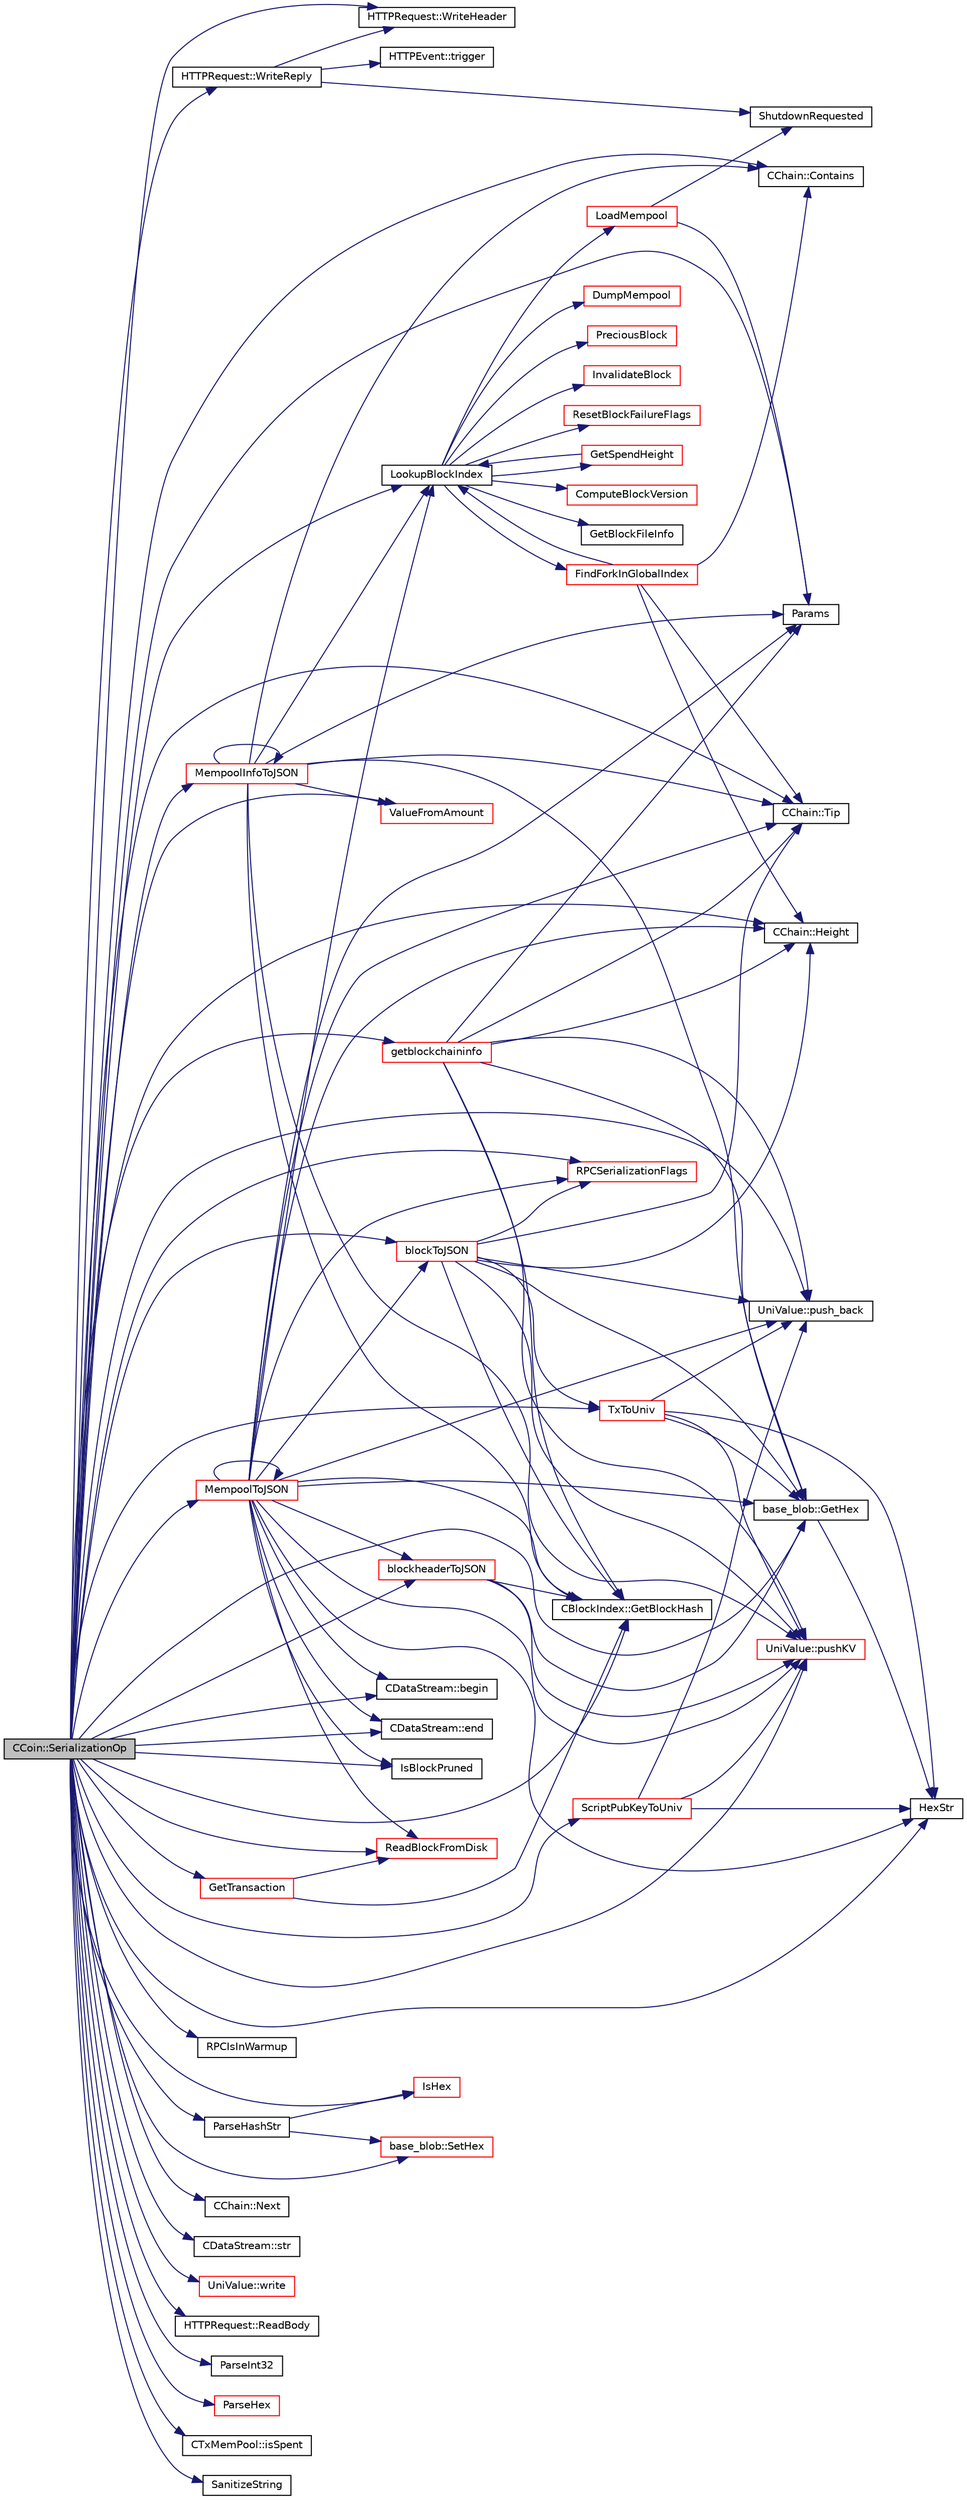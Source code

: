 digraph "CCoin::SerializationOp"
{
  edge [fontname="Helvetica",fontsize="10",labelfontname="Helvetica",labelfontsize="10"];
  node [fontname="Helvetica",fontsize="10",shape=record];
  rankdir="LR";
  Node1 [label="CCoin::SerializationOp",height=0.2,width=0.4,color="black", fillcolor="grey75", style="filled", fontcolor="black"];
  Node1 -> Node2 [color="midnightblue",fontsize="10",style="solid",fontname="Helvetica"];
  Node2 [label="HTTPRequest::WriteHeader",height=0.2,width=0.4,color="black", fillcolor="white", style="filled",URL="$class_h_t_t_p_request.html#a910ea3b361715e036dc74eb75e92fb62",tooltip="Write output header. "];
  Node1 -> Node3 [color="midnightblue",fontsize="10",style="solid",fontname="Helvetica"];
  Node3 [label="HTTPRequest::WriteReply",height=0.2,width=0.4,color="black", fillcolor="white", style="filled",URL="$class_h_t_t_p_request.html#a43767ec5daf58e5a13a740ed56ddca3f",tooltip="Write HTTP reply. "];
  Node3 -> Node4 [color="midnightblue",fontsize="10",style="solid",fontname="Helvetica"];
  Node4 [label="ShutdownRequested",height=0.2,width=0.4,color="black", fillcolor="white", style="filled",URL="$shutdown_8cpp.html#a6f201ca9fe6b594f1985c12b4482ea5a"];
  Node3 -> Node2 [color="midnightblue",fontsize="10",style="solid",fontname="Helvetica"];
  Node3 -> Node5 [color="midnightblue",fontsize="10",style="solid",fontname="Helvetica"];
  Node5 [label="HTTPEvent::trigger",height=0.2,width=0.4,color="black", fillcolor="white", style="filled",URL="$class_h_t_t_p_event.html#ad3e2ab005035c3ac678b29095ac0da87",tooltip="Trigger the event. "];
  Node1 -> Node6 [color="midnightblue",fontsize="10",style="solid",fontname="Helvetica"];
  Node6 [label="RPCIsInWarmup",height=0.2,width=0.4,color="black", fillcolor="white", style="filled",URL="$server_8cpp.html#a48124711af2a35da8187a8922ec8ab3a"];
  Node1 -> Node7 [color="midnightblue",fontsize="10",style="solid",fontname="Helvetica"];
  Node7 [label="ParseHashStr",height=0.2,width=0.4,color="black", fillcolor="white", style="filled",URL="$core__io_8h.html#a8bd7bbb483c3c2b5738c703496a3829c",tooltip="Parse a hex string into 256 bits. "];
  Node7 -> Node8 [color="midnightblue",fontsize="10",style="solid",fontname="Helvetica"];
  Node8 [label="IsHex",height=0.2,width=0.4,color="red", fillcolor="white", style="filled",URL="$strencodings_8cpp.html#a9f23401f4b871ed693f7a96a9ba40c58"];
  Node7 -> Node9 [color="midnightblue",fontsize="10",style="solid",fontname="Helvetica"];
  Node9 [label="base_blob::SetHex",height=0.2,width=0.4,color="red", fillcolor="white", style="filled",URL="$classbase__blob.html#a5ec1f681a2830f4e180fe664c0eb4dd0"];
  Node1 -> Node10 [color="midnightblue",fontsize="10",style="solid",fontname="Helvetica"];
  Node10 [label="CChain::Tip",height=0.2,width=0.4,color="black", fillcolor="white", style="filled",URL="$class_c_chain.html#a7482d06d8e8143f46326cf9c12c06daf",tooltip="Returns the index entry for the tip of this chain, or nullptr if none. "];
  Node1 -> Node11 [color="midnightblue",fontsize="10",style="solid",fontname="Helvetica"];
  Node11 [label="LookupBlockIndex",height=0.2,width=0.4,color="black", fillcolor="white", style="filled",URL="$validation_8h.html#a9d9b2d3b31edbd48ce62f4e2a73cc04c"];
  Node11 -> Node12 [color="midnightblue",fontsize="10",style="solid",fontname="Helvetica"];
  Node12 [label="FindForkInGlobalIndex",height=0.2,width=0.4,color="red", fillcolor="white", style="filled",URL="$validation_8h.html#a8bc0d7a6f1e3a0d1f11f0ccad16efcf7",tooltip="Find the last common block between the parameter chain and a locator. "];
  Node12 -> Node11 [color="midnightblue",fontsize="10",style="solid",fontname="Helvetica"];
  Node12 -> Node13 [color="midnightblue",fontsize="10",style="solid",fontname="Helvetica"];
  Node13 [label="CChain::Contains",height=0.2,width=0.4,color="black", fillcolor="white", style="filled",URL="$class_c_chain.html#a1ab1fe2932227af222699c64847e838b",tooltip="Efficiently check whether a block is present in this chain. "];
  Node12 -> Node14 [color="midnightblue",fontsize="10",style="solid",fontname="Helvetica"];
  Node14 [label="CChain::Height",height=0.2,width=0.4,color="black", fillcolor="white", style="filled",URL="$class_c_chain.html#a0c4ffb8501acfb8a7e1c0f5e6322ada3",tooltip="Return the maximal height in the chain. "];
  Node12 -> Node10 [color="midnightblue",fontsize="10",style="solid",fontname="Helvetica"];
  Node11 -> Node15 [color="midnightblue",fontsize="10",style="solid",fontname="Helvetica"];
  Node15 [label="PreciousBlock",height=0.2,width=0.4,color="red", fillcolor="white", style="filled",URL="$validation_8h.html#a3f8adbd1749f9d3a146cfc3658dd649b",tooltip="Mark a block as precious and reorganize. "];
  Node11 -> Node16 [color="midnightblue",fontsize="10",style="solid",fontname="Helvetica"];
  Node16 [label="InvalidateBlock",height=0.2,width=0.4,color="red", fillcolor="white", style="filled",URL="$validation_8h.html#adf70cddb5b3b3218a7f22da08dc4a456",tooltip="Mark a block as invalid. "];
  Node11 -> Node17 [color="midnightblue",fontsize="10",style="solid",fontname="Helvetica"];
  Node17 [label="ResetBlockFailureFlags",height=0.2,width=0.4,color="red", fillcolor="white", style="filled",URL="$validation_8h.html#a8b3ab8d9e8e4e6c3b98c4a77623c924c",tooltip="Remove invalidity status from a block and its descendants. "];
  Node11 -> Node18 [color="midnightblue",fontsize="10",style="solid",fontname="Helvetica"];
  Node18 [label="GetSpendHeight",height=0.2,width=0.4,color="red", fillcolor="white", style="filled",URL="$validation_8h.html#ada1eab9ccd84d9a98f598eba9bd35330",tooltip="Return the spend height, which is one more than the inputs.GetBestBlock(). "];
  Node18 -> Node11 [color="midnightblue",fontsize="10",style="solid",fontname="Helvetica"];
  Node11 -> Node19 [color="midnightblue",fontsize="10",style="solid",fontname="Helvetica"];
  Node19 [label="ComputeBlockVersion",height=0.2,width=0.4,color="red", fillcolor="white", style="filled",URL="$validation_8h.html#a0657e7220e2c33df7a210032ca61b7fe",tooltip="Determine what nVersion a new block should use. "];
  Node11 -> Node20 [color="midnightblue",fontsize="10",style="solid",fontname="Helvetica"];
  Node20 [label="GetBlockFileInfo",height=0.2,width=0.4,color="black", fillcolor="white", style="filled",URL="$validation_8h.html#a7725a9cdef7f65f84b084d43b4a312ef",tooltip="Get block file info entry for one block file. "];
  Node11 -> Node21 [color="midnightblue",fontsize="10",style="solid",fontname="Helvetica"];
  Node21 [label="DumpMempool",height=0.2,width=0.4,color="red", fillcolor="white", style="filled",URL="$validation_8h.html#a4b0f164432912c7b1b0e3535c13ad01c",tooltip="Dump the mempool to disk. "];
  Node11 -> Node22 [color="midnightblue",fontsize="10",style="solid",fontname="Helvetica"];
  Node22 [label="LoadMempool",height=0.2,width=0.4,color="red", fillcolor="white", style="filled",URL="$validation_8h.html#adea951730b49ef41e5390df5be8d3f1b",tooltip="Load the mempool from disk. "];
  Node22 -> Node23 [color="midnightblue",fontsize="10",style="solid",fontname="Helvetica"];
  Node23 [label="Params",height=0.2,width=0.4,color="black", fillcolor="white", style="filled",URL="$chainparams_8cpp.html#ace5c5b706d71a324a417dd2db394fd4a",tooltip="Return the currently selected parameters. "];
  Node22 -> Node4 [color="midnightblue",fontsize="10",style="solid",fontname="Helvetica"];
  Node1 -> Node13 [color="midnightblue",fontsize="10",style="solid",fontname="Helvetica"];
  Node1 -> Node24 [color="midnightblue",fontsize="10",style="solid",fontname="Helvetica"];
  Node24 [label="CChain::Next",height=0.2,width=0.4,color="black", fillcolor="white", style="filled",URL="$class_c_chain.html#acd3c27582e3d60b93363fda5d9f3775a",tooltip="Find the successor of a block in this chain, or nullptr if the given index is not found or is the tip..."];
  Node1 -> Node25 [color="midnightblue",fontsize="10",style="solid",fontname="Helvetica"];
  Node25 [label="CDataStream::str",height=0.2,width=0.4,color="black", fillcolor="white", style="filled",URL="$class_c_data_stream.html#aa3a9ecf166f36f4ea531d2b23628d2c9"];
  Node1 -> Node26 [color="midnightblue",fontsize="10",style="solid",fontname="Helvetica"];
  Node26 [label="HexStr",height=0.2,width=0.4,color="black", fillcolor="white", style="filled",URL="$strencodings_8h.html#af003e10d5d34c3271ca57ec79059a5ae"];
  Node1 -> Node27 [color="midnightblue",fontsize="10",style="solid",fontname="Helvetica"];
  Node27 [label="CDataStream::begin",height=0.2,width=0.4,color="black", fillcolor="white", style="filled",URL="$class_c_data_stream.html#a5b9e70188c662f4e9496066472af213e"];
  Node1 -> Node28 [color="midnightblue",fontsize="10",style="solid",fontname="Helvetica"];
  Node28 [label="CDataStream::end",height=0.2,width=0.4,color="black", fillcolor="white", style="filled",URL="$class_c_data_stream.html#a1c22182691412ed9e0a30b719d388f31"];
  Node1 -> Node29 [color="midnightblue",fontsize="10",style="solid",fontname="Helvetica"];
  Node29 [label="UniValue::push_back",height=0.2,width=0.4,color="black", fillcolor="white", style="filled",URL="$class_uni_value.html#a944cd1b59b040cd24c9f46b55a68d49a"];
  Node1 -> Node30 [color="midnightblue",fontsize="10",style="solid",fontname="Helvetica"];
  Node30 [label="blockheaderToJSON",height=0.2,width=0.4,color="red", fillcolor="white", style="filled",URL="$blockchain_8cpp.html#ac99c459b886d290b5dc0fc4bb5286a12",tooltip="Block header to JSON. "];
  Node30 -> Node31 [color="midnightblue",fontsize="10",style="solid",fontname="Helvetica"];
  Node31 [label="UniValue::pushKV",height=0.2,width=0.4,color="red", fillcolor="white", style="filled",URL="$class_uni_value.html#abab649c2dbd593233de6364254456026"];
  Node30 -> Node32 [color="midnightblue",fontsize="10",style="solid",fontname="Helvetica"];
  Node32 [label="CBlockIndex::GetBlockHash",height=0.2,width=0.4,color="black", fillcolor="white", style="filled",URL="$class_c_block_index.html#ab843ef9b8b0a0193ec3a5c24738e484f"];
  Node30 -> Node33 [color="midnightblue",fontsize="10",style="solid",fontname="Helvetica"];
  Node33 [label="base_blob::GetHex",height=0.2,width=0.4,color="black", fillcolor="white", style="filled",URL="$classbase__blob.html#a9541747b1f91f9469ac0aff90665bd32"];
  Node33 -> Node26 [color="midnightblue",fontsize="10",style="solid",fontname="Helvetica"];
  Node1 -> Node34 [color="midnightblue",fontsize="10",style="solid",fontname="Helvetica"];
  Node34 [label="UniValue::write",height=0.2,width=0.4,color="red", fillcolor="white", style="filled",URL="$class_uni_value.html#a72b677e70621a945bb032ecca2b2b3a6"];
  Node1 -> Node35 [color="midnightblue",fontsize="10",style="solid",fontname="Helvetica"];
  Node35 [label="IsBlockPruned",height=0.2,width=0.4,color="black", fillcolor="white", style="filled",URL="$validation_8h.html#a8a145b59c0ab4336a46142c4146a7f67",tooltip="Check whether the block associated with this index entry is pruned or not. "];
  Node1 -> Node36 [color="midnightblue",fontsize="10",style="solid",fontname="Helvetica"];
  Node36 [label="ReadBlockFromDisk",height=0.2,width=0.4,color="red", fillcolor="white", style="filled",URL="$validation_8cpp.html#a8d4763871935857a7842b45e717f040f",tooltip="Functions for disk access for blocks. "];
  Node1 -> Node23 [color="midnightblue",fontsize="10",style="solid",fontname="Helvetica"];
  Node1 -> Node37 [color="midnightblue",fontsize="10",style="solid",fontname="Helvetica"];
  Node37 [label="RPCSerializationFlags",height=0.2,width=0.4,color="red", fillcolor="white", style="filled",URL="$server_8cpp.html#a9e32c412db74b007bb96c57fad0d1074"];
  Node1 -> Node38 [color="midnightblue",fontsize="10",style="solid",fontname="Helvetica"];
  Node38 [label="blockToJSON",height=0.2,width=0.4,color="red", fillcolor="white", style="filled",URL="$blockchain_8cpp.html#a26f74a5c02b4534522e82c7623417048",tooltip="Block description to JSON. "];
  Node38 -> Node31 [color="midnightblue",fontsize="10",style="solid",fontname="Helvetica"];
  Node38 -> Node32 [color="midnightblue",fontsize="10",style="solid",fontname="Helvetica"];
  Node38 -> Node33 [color="midnightblue",fontsize="10",style="solid",fontname="Helvetica"];
  Node38 -> Node39 [color="midnightblue",fontsize="10",style="solid",fontname="Helvetica"];
  Node39 [label="TxToUniv",height=0.2,width=0.4,color="red", fillcolor="white", style="filled",URL="$core__io_8h.html#a96af8e1e5f4236f7e0a1a757c3fc8c4c"];
  Node39 -> Node31 [color="midnightblue",fontsize="10",style="solid",fontname="Helvetica"];
  Node39 -> Node33 [color="midnightblue",fontsize="10",style="solid",fontname="Helvetica"];
  Node39 -> Node26 [color="midnightblue",fontsize="10",style="solid",fontname="Helvetica"];
  Node39 -> Node29 [color="midnightblue",fontsize="10",style="solid",fontname="Helvetica"];
  Node38 -> Node37 [color="midnightblue",fontsize="10",style="solid",fontname="Helvetica"];
  Node38 -> Node29 [color="midnightblue",fontsize="10",style="solid",fontname="Helvetica"];
  Node38 -> Node14 [color="midnightblue",fontsize="10",style="solid",fontname="Helvetica"];
  Node38 -> Node10 [color="midnightblue",fontsize="10",style="solid",fontname="Helvetica"];
  Node1 -> Node40 [color="midnightblue",fontsize="10",style="solid",fontname="Helvetica"];
  Node40 [label="getblockchaininfo",height=0.2,width=0.4,color="red", fillcolor="white", style="filled",URL="$rest_8cpp.html#a474625d5c1ef0c47e33c078fb53f6ba4"];
  Node40 -> Node10 [color="midnightblue",fontsize="10",style="solid",fontname="Helvetica"];
  Node40 -> Node31 [color="midnightblue",fontsize="10",style="solid",fontname="Helvetica"];
  Node40 -> Node23 [color="midnightblue",fontsize="10",style="solid",fontname="Helvetica"];
  Node40 -> Node14 [color="midnightblue",fontsize="10",style="solid",fontname="Helvetica"];
  Node40 -> Node32 [color="midnightblue",fontsize="10",style="solid",fontname="Helvetica"];
  Node40 -> Node33 [color="midnightblue",fontsize="10",style="solid",fontname="Helvetica"];
  Node40 -> Node29 [color="midnightblue",fontsize="10",style="solid",fontname="Helvetica"];
  Node1 -> Node41 [color="midnightblue",fontsize="10",style="solid",fontname="Helvetica"];
  Node41 [label="MempoolInfoToJSON",height=0.2,width=0.4,color="red", fillcolor="white", style="filled",URL="$blockchain_8cpp.html#a80859ca39e0f7b317d4965b47a1df62b",tooltip="Mempool information to JSON. "];
  Node41 -> Node31 [color="midnightblue",fontsize="10",style="solid",fontname="Helvetica"];
  Node41 -> Node42 [color="midnightblue",fontsize="10",style="solid",fontname="Helvetica"];
  Node42 [label="ValueFromAmount",height=0.2,width=0.4,color="red", fillcolor="white", style="filled",URL="$core__io_8h.html#a513e384f1d458abddd1bf9be05125947"];
  Node41 -> Node41 [color="midnightblue",fontsize="10",style="solid",fontname="Helvetica"];
  Node41 -> Node11 [color="midnightblue",fontsize="10",style="solid",fontname="Helvetica"];
  Node41 -> Node23 [color="midnightblue",fontsize="10",style="solid",fontname="Helvetica"];
  Node41 -> Node10 [color="midnightblue",fontsize="10",style="solid",fontname="Helvetica"];
  Node41 -> Node13 [color="midnightblue",fontsize="10",style="solid",fontname="Helvetica"];
  Node41 -> Node32 [color="midnightblue",fontsize="10",style="solid",fontname="Helvetica"];
  Node41 -> Node33 [color="midnightblue",fontsize="10",style="solid",fontname="Helvetica"];
  Node1 -> Node43 [color="midnightblue",fontsize="10",style="solid",fontname="Helvetica"];
  Node43 [label="MempoolToJSON",height=0.2,width=0.4,color="red", fillcolor="white", style="filled",URL="$blockchain_8cpp.html#a9c94496c82ed02d4f50f8e900419aac6",tooltip="Mempool to JSON. "];
  Node43 -> Node31 [color="midnightblue",fontsize="10",style="solid",fontname="Helvetica"];
  Node43 -> Node29 [color="midnightblue",fontsize="10",style="solid",fontname="Helvetica"];
  Node43 -> Node43 [color="midnightblue",fontsize="10",style="solid",fontname="Helvetica"];
  Node43 -> Node14 [color="midnightblue",fontsize="10",style="solid",fontname="Helvetica"];
  Node43 -> Node32 [color="midnightblue",fontsize="10",style="solid",fontname="Helvetica"];
  Node43 -> Node33 [color="midnightblue",fontsize="10",style="solid",fontname="Helvetica"];
  Node43 -> Node11 [color="midnightblue",fontsize="10",style="solid",fontname="Helvetica"];
  Node43 -> Node10 [color="midnightblue",fontsize="10",style="solid",fontname="Helvetica"];
  Node43 -> Node26 [color="midnightblue",fontsize="10",style="solid",fontname="Helvetica"];
  Node43 -> Node27 [color="midnightblue",fontsize="10",style="solid",fontname="Helvetica"];
  Node43 -> Node28 [color="midnightblue",fontsize="10",style="solid",fontname="Helvetica"];
  Node43 -> Node30 [color="midnightblue",fontsize="10",style="solid",fontname="Helvetica"];
  Node43 -> Node35 [color="midnightblue",fontsize="10",style="solid",fontname="Helvetica"];
  Node43 -> Node36 [color="midnightblue",fontsize="10",style="solid",fontname="Helvetica"];
  Node43 -> Node23 [color="midnightblue",fontsize="10",style="solid",fontname="Helvetica"];
  Node43 -> Node37 [color="midnightblue",fontsize="10",style="solid",fontname="Helvetica"];
  Node43 -> Node38 [color="midnightblue",fontsize="10",style="solid",fontname="Helvetica"];
  Node1 -> Node44 [color="midnightblue",fontsize="10",style="solid",fontname="Helvetica"];
  Node44 [label="GetTransaction",height=0.2,width=0.4,color="red", fillcolor="white", style="filled",URL="$validation_8cpp.html#acc76c82f71cf438161c32cbd74e12e43",tooltip="Return transaction in txOut, and if it was found inside a block, its hash is placed in hashBlock..."];
  Node44 -> Node36 [color="midnightblue",fontsize="10",style="solid",fontname="Helvetica"];
  Node44 -> Node32 [color="midnightblue",fontsize="10",style="solid",fontname="Helvetica"];
  Node1 -> Node39 [color="midnightblue",fontsize="10",style="solid",fontname="Helvetica"];
  Node1 -> Node45 [color="midnightblue",fontsize="10",style="solid",fontname="Helvetica"];
  Node45 [label="HTTPRequest::ReadBody",height=0.2,width=0.4,color="black", fillcolor="white", style="filled",URL="$class_h_t_t_p_request.html#ad0dc256f16fe6d13022958d64b7a22a0",tooltip="Read request body. "];
  Node1 -> Node46 [color="midnightblue",fontsize="10",style="solid",fontname="Helvetica"];
  Node46 [label="ParseInt32",height=0.2,width=0.4,color="black", fillcolor="white", style="filled",URL="$strencodings_8cpp.html#a880a215d9e931432b095084c756a49bb",tooltip="Convert string to signed 32-bit integer with strict parse error feedback. "];
  Node1 -> Node8 [color="midnightblue",fontsize="10",style="solid",fontname="Helvetica"];
  Node1 -> Node9 [color="midnightblue",fontsize="10",style="solid",fontname="Helvetica"];
  Node1 -> Node47 [color="midnightblue",fontsize="10",style="solid",fontname="Helvetica"];
  Node47 [label="ParseHex",height=0.2,width=0.4,color="red", fillcolor="white", style="filled",URL="$strencodings_8cpp.html#a5a787187ddd5c52baae692350ec5a2cb"];
  Node1 -> Node48 [color="midnightblue",fontsize="10",style="solid",fontname="Helvetica"];
  Node48 [label="CTxMemPool::isSpent",height=0.2,width=0.4,color="black", fillcolor="white", style="filled",URL="$class_c_tx_mem_pool.html#a9518699fc2b9eba6713ffaa4d810e10a"];
  Node1 -> Node14 [color="midnightblue",fontsize="10",style="solid",fontname="Helvetica"];
  Node1 -> Node32 [color="midnightblue",fontsize="10",style="solid",fontname="Helvetica"];
  Node1 -> Node31 [color="midnightblue",fontsize="10",style="solid",fontname="Helvetica"];
  Node1 -> Node33 [color="midnightblue",fontsize="10",style="solid",fontname="Helvetica"];
  Node1 -> Node42 [color="midnightblue",fontsize="10",style="solid",fontname="Helvetica"];
  Node1 -> Node49 [color="midnightblue",fontsize="10",style="solid",fontname="Helvetica"];
  Node49 [label="ScriptPubKeyToUniv",height=0.2,width=0.4,color="red", fillcolor="white", style="filled",URL="$core__io_8h.html#a4a51bf7268adbdcd58e7af445ea4db61"];
  Node49 -> Node31 [color="midnightblue",fontsize="10",style="solid",fontname="Helvetica"];
  Node49 -> Node26 [color="midnightblue",fontsize="10",style="solid",fontname="Helvetica"];
  Node49 -> Node29 [color="midnightblue",fontsize="10",style="solid",fontname="Helvetica"];
  Node1 -> Node50 [color="midnightblue",fontsize="10",style="solid",fontname="Helvetica"];
  Node50 [label="SanitizeString",height=0.2,width=0.4,color="black", fillcolor="white", style="filled",URL="$strencodings_8cpp.html#aa179dc54b52ee4d555344dd5472ccb6b",tooltip="Remove unsafe chars. "];
}
